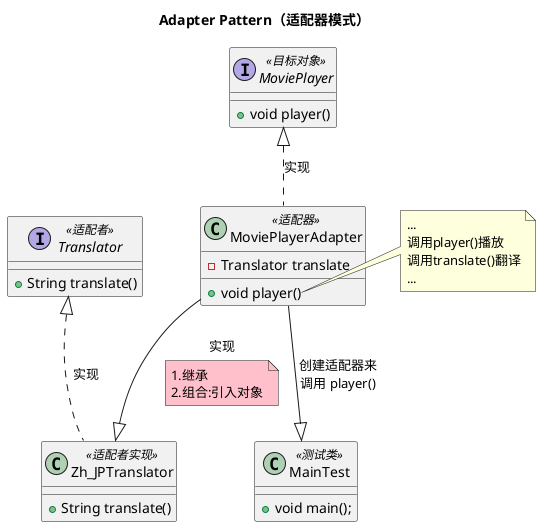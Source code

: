 @startuml
title Adapter Pattern（适配器模式）
interface MoviePlayer<<目标对象>>{
    + void player()
}
interface Translator<<适配者>>{
    + String translate()
}
class MoviePlayerAdapter<<适配器>> {
    - {field} Translator translate
    + {method} void player()
}

class Zh_JPTranslator<<适配者实现>> {
    + String translate()
}

class MainTest<<测试类>> {
    + void main();
}

MoviePlayer <|..    MoviePlayerAdapter : 实现
Translator  <|..    Zh_JPTranslator : 实现
MoviePlayerAdapter --|>  Zh_JPTranslator : 实现
note on link #pink : 1.继承\n2.组合:引入对象
MoviePlayerAdapter --|> MainTest : 创建适配器来\n调用 player()
note right of MoviePlayerAdapter::"player()"
    ...
    调用player()播放
    调用translate()翻译
    ...
end note
'
'note as common
'适配器模式：联接两个不同接口之间适配的桥梁
'
'目标对象  A 接口：MoviePlayer：电影播放器
'适配者	B 接口：Translate：字幕翻译。
'器适配器	MoviePlayerAdapter：兼容 A、B 接口，在播放电影的同时，还要翻译字幕"
'end note
@enduml